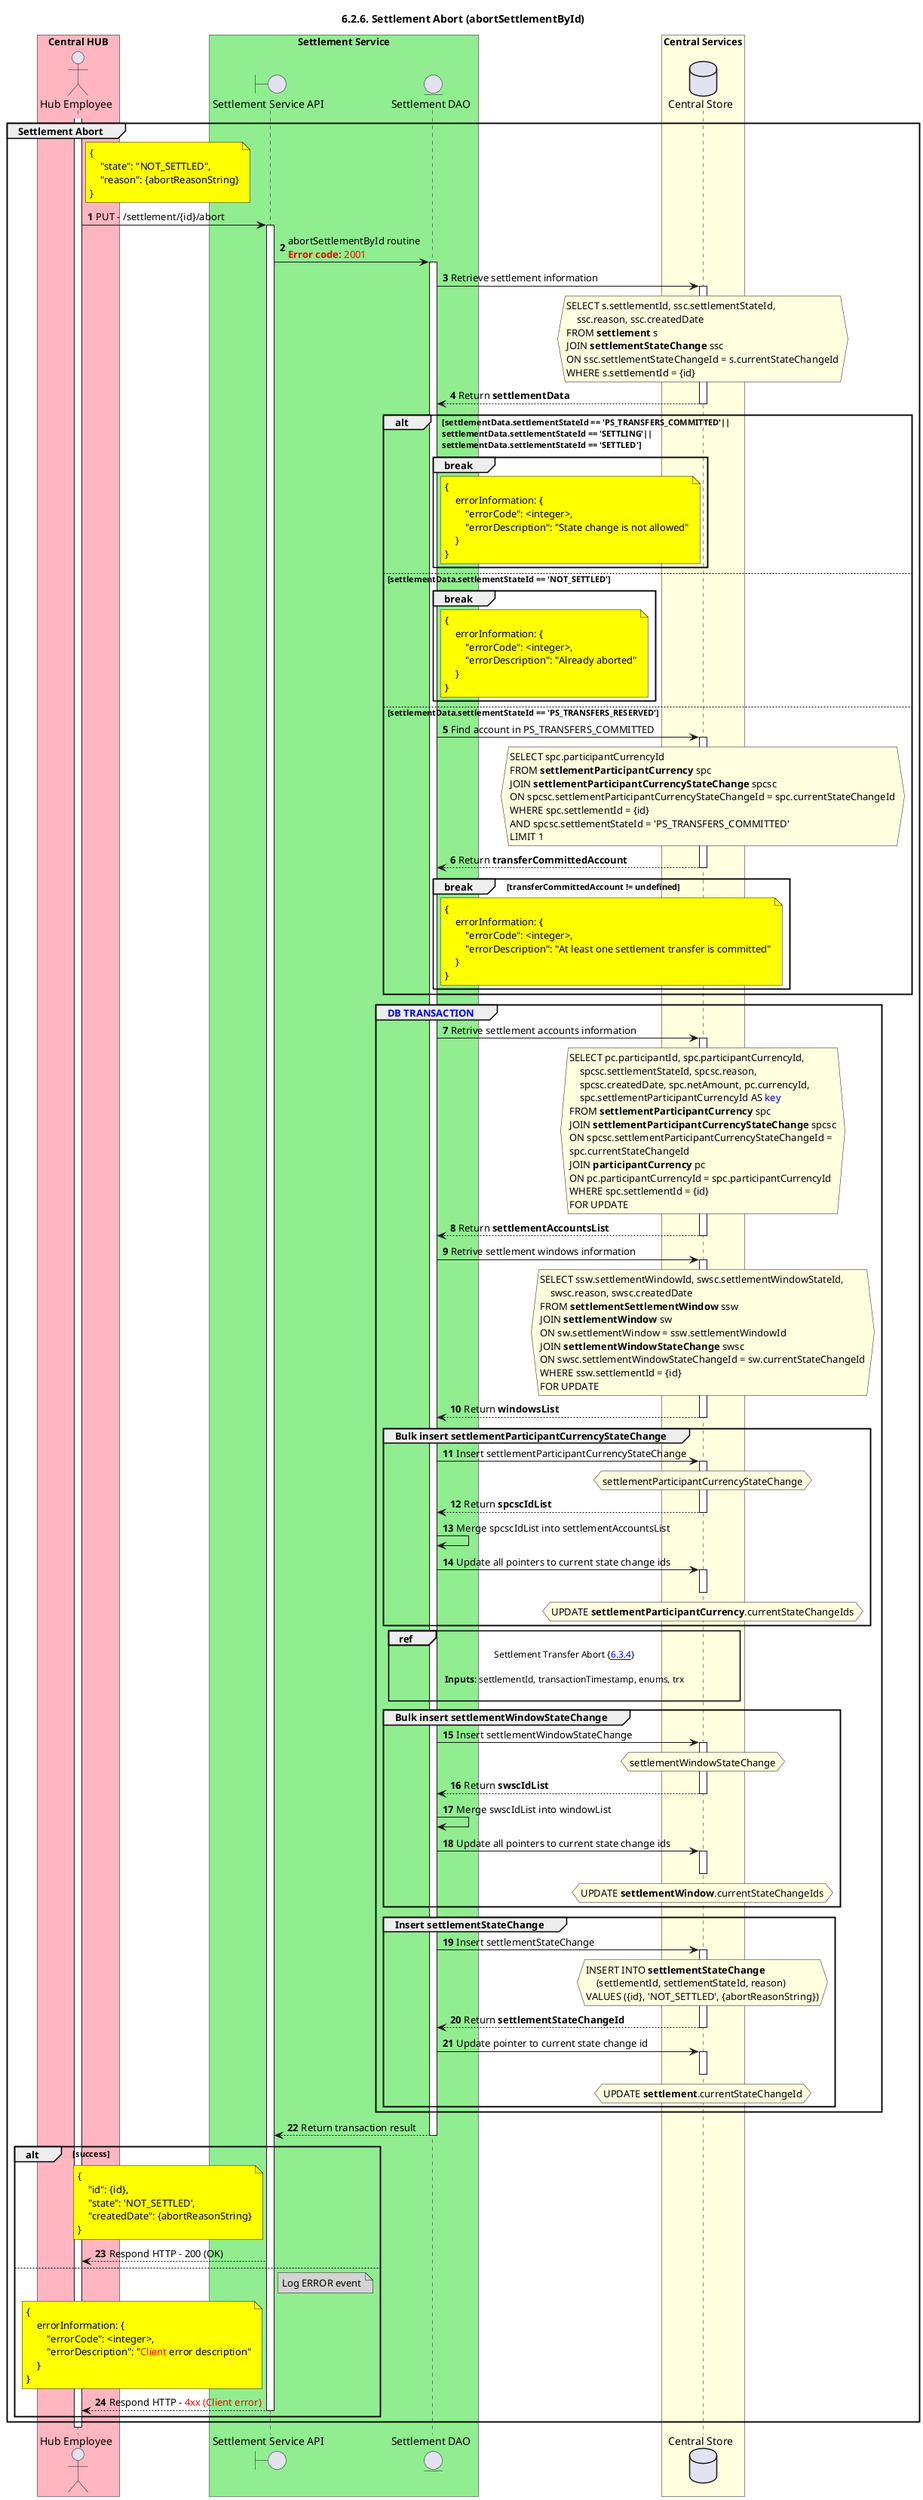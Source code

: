 /'*****
 License
 --------------
 Copyright © 2017 Bill & Melinda Gates Foundation
 The Mojaloop files are made available by the Bill & Melinda Gates Foundation under the Apache License, Version 2.0 (the "License") and you may not use these files except in compliance with the License. You may obtain a copy of the License at
 http://www.apache.org/licenses/LICENSE-2.0
 Unless required by applicable law or agreed to in writing, the Mojaloop files are distributed on an "AS IS" BASIS, WITHOUT WARRANTIES OR CONDITIONS OF ANY KIND, either express or implied. See the License for the specific language governing permissions and limitations under the License.
 Contributors
 --------------
 This is the official list of the Mojaloop project contributors for this file.
 Names of the original copyright holders (individuals or organizations)
 should be listed with a '*' in the first column. People who have
 contributed from an organization can be listed under the organization
 that actually holds the copyright for their contributions (see the
 Gates Foundation organization for an example). Those individuals should have
 their names indented and be marked with a '-'. Email address can be added
 optionally within square brackets <email>.
 * Gates Foundation
 - Name Surname <name.surname@gatesfoundation.com>

 * Georgi Georgiev <georgi.georgiev@modusbox.com>
 --------------
 ******'/

@startuml
' declate title
title 6.2.6. Settlement Abort (abortSettlementById)
autonumber

' declare actors
actor "Hub Employee" as OPERATOR
boundary "Settlement Service API" as SSAPI
entity "Settlement DAO" as SETTLE_DAO
database "Central Store" as DB

box "Central HUB" #lightpink
    participant OPERATOR
end box

box "Settlement Service" #lightgreen
    participant SSAPI
    participant SETTLE_DAO
end box

box "Central Services" #lightyellow
    participant DB
end box

' start flow
group Settlement Abort
    activate OPERATOR
    note right of OPERATOR #yellow
        {
            "state": "NOT_SETTLED",
            "reason": {abortReasonString}
        }
    end note

    OPERATOR -> SSAPI: PUT - /settlement/{id}/abort
    activate SSAPI
    SSAPI -> SETTLE_DAO: abortSettlementById routine\n<color #FF0000><b>Error code:</b> 2001</color>
    activate SETTLE_DAO

    SETTLE_DAO -> DB: Retrieve settlement information
    activate DB
    hnote over DB #lightyellow
        SELECT s.settlementId, ssc.settlementStateId,
            ssc.reason, ssc.createdDate
        FROM **settlement** s
        JOIN **settlementStateChange** ssc
        ON ssc.settlementStateChangeId = s.currentStateChangeId
        WHERE s.settlementId = {id}
    end hnote
    SETTLE_DAO <-- DB: Return **settlementData**
    deactivate DB

    alt settlementData.settlementStateId == 'PS_TRANSFERS_COMMITTED'||\nsettlementData.settlementStateId == 'SETTLING'||\nsettlementData.settlementStateId == 'SETTLED'
    break
        note right of SETTLE_DAO #yellow
            {
                errorInformation: {
                    "errorCode": <integer>,
                    "errorDescription": "State change is not allowed"
                }
            }
        end note
    end
    else settlementData.settlementStateId == 'NOT_SETTLED'
    break
        note right of SETTLE_DAO #yellow
            {
                errorInformation: {
                    "errorCode": <integer>,
                    "errorDescription": "Already aborted"
                }
            }
        end note
    end
    else settlementData.settlementStateId == 'PS_TRANSFERS_RESERVED'
        SETTLE_DAO -> DB: Find account in PS_TRANSFERS_COMMITTED
        activate DB
        hnote over DB #lightyellow
            SELECT spc.participantCurrencyId
            FROM **settlementParticipantCurrency** spc
            JOIN **settlementParticipantCurrencyStateChange** spcsc
            ON spcsc.settlementParticipantCurrencyStateChangeId = spc.currentStateChangeId
            WHERE spc.settlementId = {id}
            AND spcsc.settlementStateId = 'PS_TRANSFERS_COMMITTED'
            LIMIT 1
        end hnote
        SETTLE_DAO <-- DB: Return **transferCommittedAccount**
        deactivate DB
        break transferCommittedAccount != undefined
            note right of SETTLE_DAO #yellow
                {
                    errorInformation: {
                        "errorCode": <integer>,
                        "errorDescription": "At least one settlement transfer is committed"
                    }
                }
            end note
        end
    end

    group <color #blue>DB TRANSACTION</color>
        SETTLE_DAO -> DB: Retrive settlement accounts information
        activate DB
        hnote over DB #lightyellow
            SELECT pc.participantId, spc.participantCurrencyId,
                spcsc.settlementStateId, spcsc.reason,
                spcsc.createdDate, spc.netAmount, pc.currencyId,
                spc.settlementParticipantCurrencyId AS <color #0000FF>key</color>
            FROM **settlementParticipantCurrency** spc
            JOIN **settlementParticipantCurrencyStateChange** spcsc
            ON spcsc.settlementParticipantCurrencyStateChangeId =
            spc.currentStateChangeId
            JOIN **participantCurrency** pc
            ON pc.participantCurrencyId = spc.participantCurrencyId
            WHERE spc.settlementId = {id}
            FOR UPDATE
        end hnote
        SETTLE_DAO <-- DB: Return **settlementAccountsList**
        deactivate DB

        SETTLE_DAO -> DB: Retrive settlement windows information
        activate DB
        hnote over DB #lightyellow
            SELECT ssw.settlementWindowId, swsc.settlementWindowStateId,
                swsc.reason, swsc.createdDate
            FROM **settlementSettlementWindow** ssw
            JOIN **settlementWindow** sw
            ON sw.settlementWindow = ssw.settlementWindowId
            JOIN **settlementWindowStateChange** swsc
            ON swsc.settlementWindowStateChangeId = sw.currentStateChangeId
            WHERE ssw.settlementId = {id}
            FOR UPDATE
        end hnote
        SETTLE_DAO <-- DB: Return **windowsList**
        deactivate DB

        group Bulk insert settlementParticipantCurrencyStateChange
            SETTLE_DAO -> DB: Insert settlementParticipantCurrencyStateChange
            activate DB
            hnote over DB #lightyellow
                settlementParticipantCurrencyStateChange
            end hnote
            SETTLE_DAO <-- DB: Return **spcscIdList**
            deactivate DB

            SETTLE_DAO -> SETTLE_DAO: Merge spcscIdList into settlementAccountsList

            SETTLE_DAO -> DB: Update all pointers to current state change ids
            activate DB
            hnote over DB #lightyellow
                UPDATE **settlementParticipantCurrency**.currentStateChangeIds
            end hnote
            deactivate DB
        end

        ref over SETTLE_DAO, DB: Settlement Transfer Abort {[[https://github.com/mojaloop/docs/blob/develop/Diagrams/SequenceDiagrams/seq-settransfer-6.3.4-abort.svg 6.3.4]]}\n\n**Inputs**: settlementId, transactionTimestamp, enums, trx\n

        group Bulk insert settlementWindowStateChange
            SETTLE_DAO -> DB: Insert settlementWindowStateChange
            activate DB
            hnote over DB #lightyellow
                settlementWindowStateChange
            end hnote
            SETTLE_DAO <-- DB: Return **swscIdList**
            deactivate DB

            SETTLE_DAO -> SETTLE_DAO: Merge swscIdList into windowList

            SETTLE_DAO -> DB: Update all pointers to current state change ids
            activate DB
            hnote over DB #lightyellow
                UPDATE **settlementWindow**.currentStateChangeIds
            end hnote
            deactivate DB
        end

        group Insert settlementStateChange
            SETTLE_DAO -> DB: Insert settlementStateChange
            activate DB
            hnote over DB #lightyellow
                INSERT INTO **settlementStateChange**
                    (settlementId, settlementStateId, reason)
                VALUES ({id}, 'NOT_SETTLED', {abortReasonString})
            end hnote
            SETTLE_DAO <-- DB: Return **settlementStateChangeId**
            deactivate DB

            SETTLE_DAO -> DB: Update pointer to current state change id
            activate DB
            hnote over DB #lightyellow
                UPDATE **settlement**.currentStateChangeId
            end hnote
            deactivate DB
        end
    end
    SSAPI <-- SETTLE_DAO: Return transaction result
    deactivate SETTLE_DAO

    alt success
        note left of SSAPI #yellow
            {
                "id": {id},
                "state": 'NOT_SETTLED',
                "createdDate": {abortReasonString}
            }
        end note

        SSAPI --> OPERATOR: Respond HTTP - 200 (OK)
      else
        note right of SSAPI #lightgray
            Log ERROR event
        end note
        note left of SSAPI #yellow
            {
                errorInformation: {
                    "errorCode": <integer>,
                    "errorDescription": "<color #red>Client</color> error description"
                }
            }
        end note
        OPERATOR <-- SSAPI: Respond HTTP - <color #red>4xx (Client error)</color>
        deactivate SSAPI
    end
end
deactivate OPERATOR
@enduml
